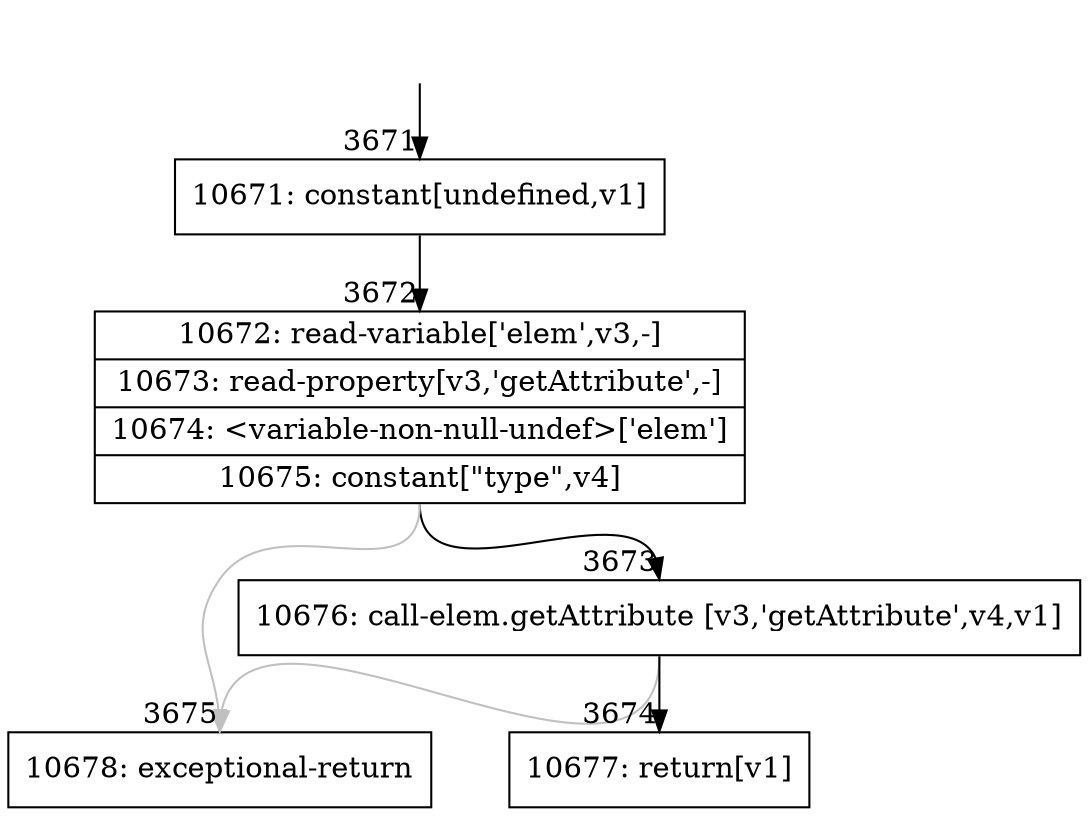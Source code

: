 digraph {
rankdir="TD"
BB_entry240[shape=none,label=""];
BB_entry240 -> BB3671 [tailport=s, headport=n, headlabel="    3671"]
BB3671 [shape=record label="{10671: constant[undefined,v1]}" ] 
BB3671 -> BB3672 [tailport=s, headport=n, headlabel="      3672"]
BB3672 [shape=record label="{10672: read-variable['elem',v3,-]|10673: read-property[v3,'getAttribute',-]|10674: \<variable-non-null-undef\>['elem']|10675: constant[\"type\",v4]}" ] 
BB3672 -> BB3673 [tailport=s, headport=n, headlabel="      3673"]
BB3672 -> BB3675 [tailport=s, headport=n, color=gray, headlabel="      3675"]
BB3673 [shape=record label="{10676: call-elem.getAttribute [v3,'getAttribute',v4,v1]}" ] 
BB3673 -> BB3674 [tailport=s, headport=n, headlabel="      3674"]
BB3673 -> BB3675 [tailport=s, headport=n, color=gray]
BB3674 [shape=record label="{10677: return[v1]}" ] 
BB3675 [shape=record label="{10678: exceptional-return}" ] 
}

